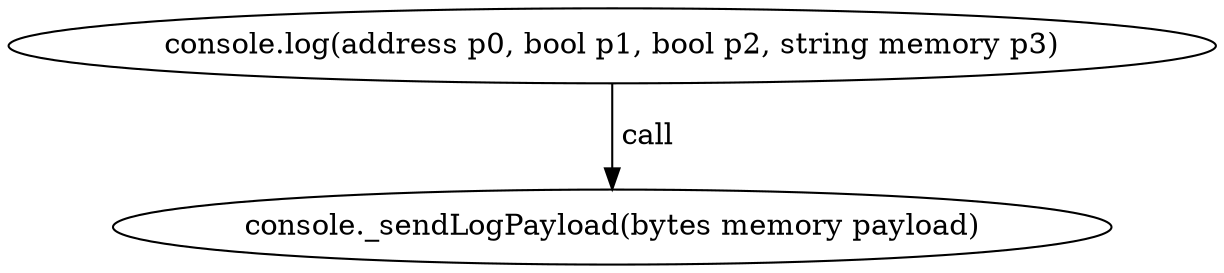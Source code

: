 digraph "" {
	graph [bb="0,0,488.75,124.8"];
	node [label="\N"];
	"console.log(address p0, bool p1, bool p2, string memory p3)"	 [height=0.5,
		pos="244.38,106.8",
		width=6.7882];
	"console._sendLogPayload(bytes memory payload)"	 [height=0.5,
		pos="244.38,18",
		width=5.7372];
	"console.log(address p0, bool p1, bool p2, string memory p3)" -> "console._sendLogPayload(bytes memory payload)" [key=call,
	label=" call",
	lp="256.23,62.4",
	pos="e,244.38,36.072 244.38,88.401 244.38,76.295 244.38,60.208 244.38,46.467"];
}
digraph "" {
	graph [bb="0,0,488.75,124.8"];
	node [label="\N"];
	"console.log(address p0, bool p1, bool p2, string memory p3)"	 [height=0.5,
		pos="244.38,106.8",
		width=6.7882];
	"console._sendLogPayload(bytes memory payload)"	 [height=0.5,
		pos="244.38,18",
		width=5.7372];
	"console.log(address p0, bool p1, bool p2, string memory p3)" -> "console._sendLogPayload(bytes memory payload)" [key=call,
	label=" call",
	lp="256.23,62.4",
	pos="e,244.38,36.072 244.38,88.401 244.38,76.295 244.38,60.208 244.38,46.467"];
}
